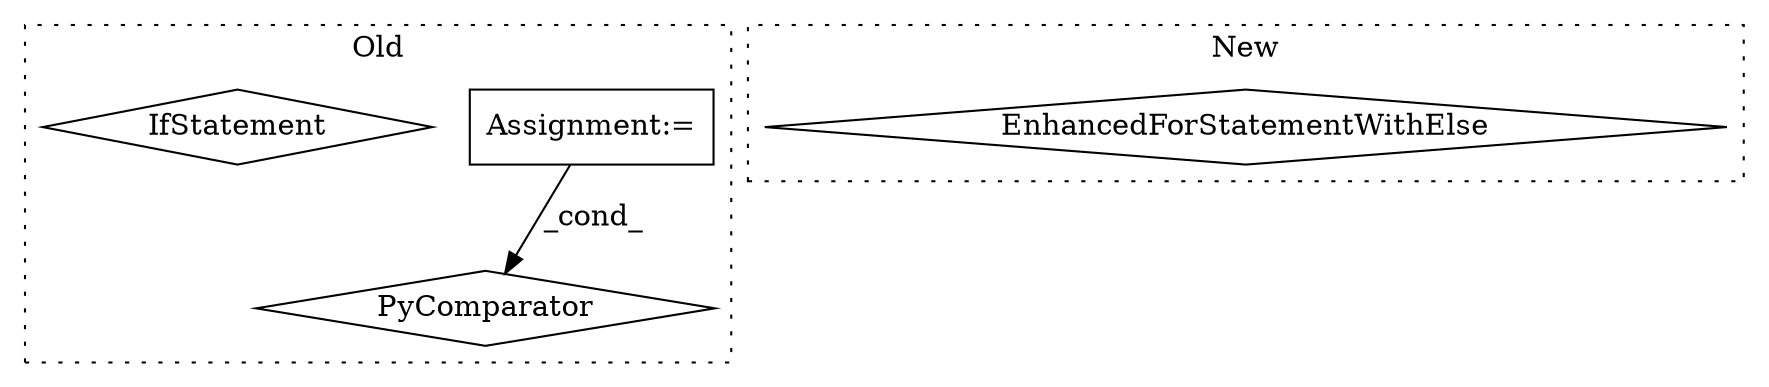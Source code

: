 digraph G {
subgraph cluster0 {
1 [label="PyComparator" a="113" s="5703" l="41" shape="diamond"];
3 [label="Assignment:=" a="7" s="5703" l="41" shape="box"];
4 [label="IfStatement" a="25" s="5703" l="41" shape="diamond"];
label = "Old";
style="dotted";
}
subgraph cluster1 {
2 [label="EnhancedForStatementWithElse" a="115" s="4714,4846" l="88,272" shape="diamond"];
label = "New";
style="dotted";
}
3 -> 1 [label="_cond_"];
}